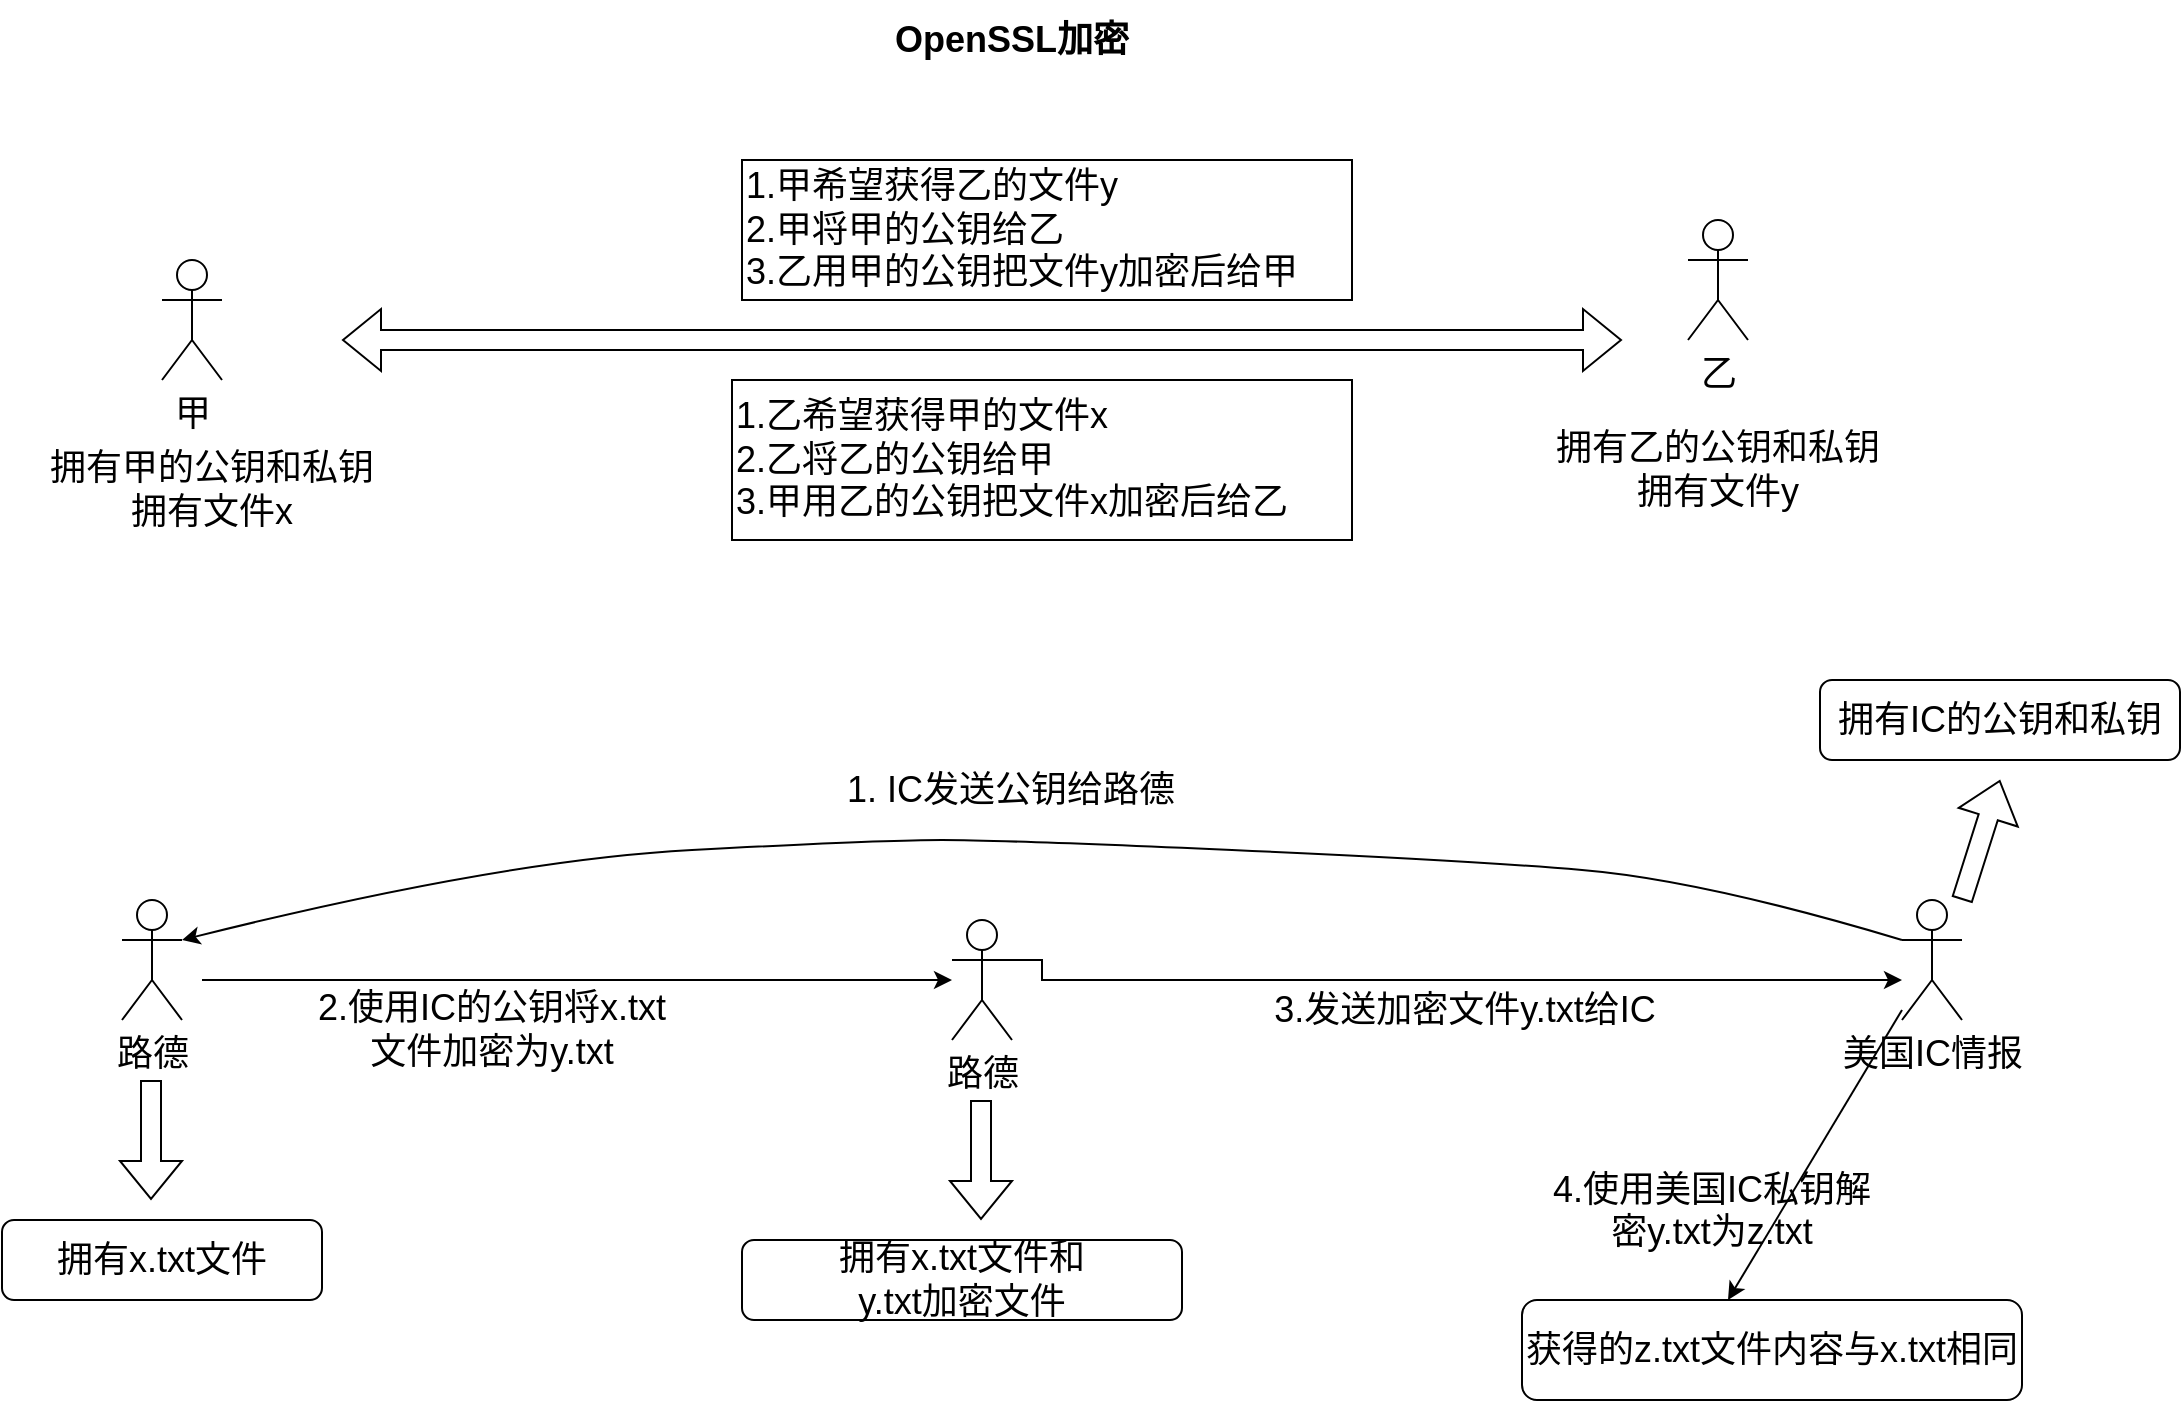 <mxfile version="18.2.0" type="github">
  <diagram id="6OKqu3US4WO4cyppKAq1" name="Page-1">
    <mxGraphModel dx="1422" dy="780" grid="1" gridSize="10" guides="1" tooltips="1" connect="1" arrows="1" fold="1" page="1" pageScale="1" pageWidth="1169" pageHeight="827" math="0" shadow="0">
      <root>
        <mxCell id="0" />
        <mxCell id="1" parent="0" />
        <mxCell id="4vdQmlZDYrNS1Ke6tXvE-1" value="&lt;font style=&quot;font-size: 18px;&quot;&gt;&lt;b&gt;OpenSSL加密&lt;/b&gt;&lt;/font&gt;" style="text;html=1;strokeColor=none;fillColor=none;align=center;verticalAlign=middle;whiteSpace=wrap;rounded=0;flipV=1;flipH=1;" vertex="1" parent="1">
          <mxGeometry x="506" y="110" width="158" height="40" as="geometry" />
        </mxCell>
        <mxCell id="4vdQmlZDYrNS1Ke6tXvE-2" value="路德" style="shape=umlActor;verticalLabelPosition=bottom;verticalAlign=top;html=1;outlineConnect=0;fontSize=18;" vertex="1" parent="1">
          <mxGeometry x="140" y="560" width="30" height="60" as="geometry" />
        </mxCell>
        <mxCell id="4vdQmlZDYrNS1Ke6tXvE-4" value="&lt;div&gt;美国IC情报&lt;/div&gt;" style="shape=umlActor;verticalLabelPosition=bottom;verticalAlign=top;html=1;outlineConnect=0;fontSize=18;" vertex="1" parent="1">
          <mxGeometry x="1030" y="560" width="30" height="60" as="geometry" />
        </mxCell>
        <mxCell id="4vdQmlZDYrNS1Ke6tXvE-6" value="1. IC发送公钥给路德" style="text;html=1;strokeColor=none;fillColor=none;align=center;verticalAlign=middle;whiteSpace=wrap;rounded=0;fontSize=18;" vertex="1" parent="1">
          <mxGeometry x="462" y="490" width="245" height="30" as="geometry" />
        </mxCell>
        <mxCell id="4vdQmlZDYrNS1Ke6tXvE-15" value="" style="curved=1;endArrow=classic;html=1;rounded=0;fontSize=18;exitX=0;exitY=0.333;exitDx=0;exitDy=0;exitPerimeter=0;entryX=1;entryY=0.333;entryDx=0;entryDy=0;entryPerimeter=0;" edge="1" parent="1" source="4vdQmlZDYrNS1Ke6tXvE-4" target="4vdQmlZDYrNS1Ke6tXvE-2">
          <mxGeometry width="50" height="50" relative="1" as="geometry">
            <mxPoint x="520" y="580" as="sourcePoint" />
            <mxPoint x="570" y="530" as="targetPoint" />
            <Array as="points">
              <mxPoint x="930" y="550" />
              <mxPoint x="810" y="540" />
              <mxPoint x="580" y="530" />
              <mxPoint x="520" y="530" />
              <mxPoint x="330" y="540" />
            </Array>
          </mxGeometry>
        </mxCell>
        <mxCell id="4vdQmlZDYrNS1Ke6tXvE-16" value="&lt;div&gt;2.使用IC的公钥将x.txt文件加密为y.txt&lt;/div&gt;" style="text;html=1;strokeColor=none;fillColor=none;align=center;verticalAlign=middle;whiteSpace=wrap;rounded=0;fontSize=18;" vertex="1" parent="1">
          <mxGeometry x="230" y="610" width="190" height="30" as="geometry" />
        </mxCell>
        <mxCell id="4vdQmlZDYrNS1Ke6tXvE-18" value="" style="shape=flexArrow;endArrow=classic;html=1;rounded=0;fontSize=18;" edge="1" parent="1">
          <mxGeometry width="50" height="50" relative="1" as="geometry">
            <mxPoint x="154.5" y="650" as="sourcePoint" />
            <mxPoint x="154.5" y="710" as="targetPoint" />
          </mxGeometry>
        </mxCell>
        <mxCell id="4vdQmlZDYrNS1Ke6tXvE-26" value="拥有x.txt文件" style="rounded=1;whiteSpace=wrap;html=1;fontSize=18;" vertex="1" parent="1">
          <mxGeometry x="80" y="720" width="160" height="40" as="geometry" />
        </mxCell>
        <mxCell id="4vdQmlZDYrNS1Ke6tXvE-27" value="" style="endArrow=classic;html=1;rounded=0;fontSize=18;" edge="1" parent="1" target="4vdQmlZDYrNS1Ke6tXvE-32">
          <mxGeometry width="50" height="50" relative="1" as="geometry">
            <mxPoint x="180" y="600" as="sourcePoint" />
            <mxPoint x="480" y="600" as="targetPoint" />
          </mxGeometry>
        </mxCell>
        <mxCell id="4vdQmlZDYrNS1Ke6tXvE-35" style="edgeStyle=elbowEdgeStyle;rounded=0;orthogonalLoop=1;jettySize=auto;html=1;exitX=1;exitY=0.333;exitDx=0;exitDy=0;exitPerimeter=0;fontSize=18;" edge="1" parent="1" source="4vdQmlZDYrNS1Ke6tXvE-32" target="4vdQmlZDYrNS1Ke6tXvE-4">
          <mxGeometry relative="1" as="geometry">
            <Array as="points">
              <mxPoint x="600" y="600" />
              <mxPoint x="640" y="600" />
            </Array>
          </mxGeometry>
        </mxCell>
        <mxCell id="4vdQmlZDYrNS1Ke6tXvE-32" value="路德" style="shape=umlActor;verticalLabelPosition=bottom;verticalAlign=top;html=1;outlineConnect=0;fontSize=18;" vertex="1" parent="1">
          <mxGeometry x="555" y="570" width="30" height="60" as="geometry" />
        </mxCell>
        <mxCell id="4vdQmlZDYrNS1Ke6tXvE-33" value="" style="shape=flexArrow;endArrow=classic;html=1;rounded=0;fontSize=18;" edge="1" parent="1">
          <mxGeometry width="50" height="50" relative="1" as="geometry">
            <mxPoint x="569.5" y="660" as="sourcePoint" />
            <mxPoint x="569.5" y="720" as="targetPoint" />
          </mxGeometry>
        </mxCell>
        <mxCell id="4vdQmlZDYrNS1Ke6tXvE-34" value="&lt;div&gt;拥有x.txt文件和&lt;/div&gt;&lt;div&gt;y.txt加密文件&lt;br&gt;&lt;/div&gt;" style="rounded=1;whiteSpace=wrap;html=1;fontSize=18;" vertex="1" parent="1">
          <mxGeometry x="450" y="730" width="220" height="40" as="geometry" />
        </mxCell>
        <mxCell id="4vdQmlZDYrNS1Ke6tXvE-36" value="3.发送加密文件y.txt给IC" style="text;html=1;strokeColor=none;fillColor=none;align=center;verticalAlign=middle;whiteSpace=wrap;rounded=0;fontSize=18;" vertex="1" parent="1">
          <mxGeometry x="700" y="600" width="223" height="30" as="geometry" />
        </mxCell>
        <mxCell id="4vdQmlZDYrNS1Ke6tXvE-37" value="拥有IC的公钥和私钥" style="rounded=1;whiteSpace=wrap;html=1;fontSize=18;" vertex="1" parent="1">
          <mxGeometry x="989" y="450" width="180" height="40" as="geometry" />
        </mxCell>
        <mxCell id="4vdQmlZDYrNS1Ke6tXvE-39" value="" style="shape=flexArrow;endArrow=classic;html=1;rounded=0;fontSize=18;" edge="1" parent="1">
          <mxGeometry width="50" height="50" relative="1" as="geometry">
            <mxPoint x="1060" y="560" as="sourcePoint" />
            <mxPoint x="1079" y="500" as="targetPoint" />
          </mxGeometry>
        </mxCell>
        <mxCell id="4vdQmlZDYrNS1Ke6tXvE-40" value="获得的z.txt文件内容与x.txt相同" style="rounded=1;whiteSpace=wrap;html=1;fontSize=18;" vertex="1" parent="1">
          <mxGeometry x="840" y="760" width="250" height="50" as="geometry" />
        </mxCell>
        <mxCell id="4vdQmlZDYrNS1Ke6tXvE-41" value="&lt;br&gt;4.使用美国IC私钥解密y.txt为z.txt&lt;br&gt;" style="text;html=1;strokeColor=none;fillColor=none;align=center;verticalAlign=middle;whiteSpace=wrap;rounded=0;fontSize=18;" vertex="1" parent="1">
          <mxGeometry x="850" y="690" width="170" height="30" as="geometry" />
        </mxCell>
        <mxCell id="4vdQmlZDYrNS1Ke6tXvE-43" value="" style="endArrow=classic;html=1;rounded=0;fontSize=18;entryX=0.412;entryY=0;entryDx=0;entryDy=0;entryPerimeter=0;" edge="1" parent="1" source="4vdQmlZDYrNS1Ke6tXvE-4" target="4vdQmlZDYrNS1Ke6tXvE-40">
          <mxGeometry width="50" height="50" relative="1" as="geometry">
            <mxPoint x="1050" y="710" as="sourcePoint" />
            <mxPoint x="1100" y="660" as="targetPoint" />
          </mxGeometry>
        </mxCell>
        <mxCell id="4vdQmlZDYrNS1Ke6tXvE-45" value="甲" style="shape=umlActor;verticalLabelPosition=bottom;verticalAlign=top;html=1;outlineConnect=0;fontSize=18;" vertex="1" parent="1">
          <mxGeometry x="160" y="240" width="30" height="60" as="geometry" />
        </mxCell>
        <mxCell id="4vdQmlZDYrNS1Ke6tXvE-46" value="乙" style="shape=umlActor;verticalLabelPosition=bottom;verticalAlign=top;html=1;outlineConnect=0;fontSize=18;" vertex="1" parent="1">
          <mxGeometry x="923" y="220" width="30" height="60" as="geometry" />
        </mxCell>
        <mxCell id="4vdQmlZDYrNS1Ke6tXvE-47" style="edgeStyle=elbowEdgeStyle;rounded=0;orthogonalLoop=1;jettySize=auto;html=1;exitX=0.5;exitY=0.5;exitDx=0;exitDy=0;exitPerimeter=0;fontSize=18;" edge="1" parent="1" source="4vdQmlZDYrNS1Ke6tXvE-46" target="4vdQmlZDYrNS1Ke6tXvE-46">
          <mxGeometry relative="1" as="geometry" />
        </mxCell>
        <mxCell id="4vdQmlZDYrNS1Ke6tXvE-48" value="&lt;div&gt;拥有甲的公钥和私钥&lt;/div&gt;&lt;div&gt;拥有文件x&lt;br&gt;&lt;/div&gt;" style="text;html=1;strokeColor=none;fillColor=none;align=center;verticalAlign=middle;whiteSpace=wrap;rounded=0;fontSize=18;" vertex="1" parent="1">
          <mxGeometry x="90" y="340" width="190" height="30" as="geometry" />
        </mxCell>
        <mxCell id="4vdQmlZDYrNS1Ke6tXvE-49" value="&lt;div&gt;拥有乙的公钥和私钥&lt;/div&gt;&lt;div&gt;拥有文件y&lt;/div&gt;" style="text;html=1;strokeColor=none;fillColor=none;align=center;verticalAlign=middle;whiteSpace=wrap;rounded=0;fontSize=18;" vertex="1" parent="1">
          <mxGeometry x="843" y="330" width="190" height="30" as="geometry" />
        </mxCell>
        <mxCell id="4vdQmlZDYrNS1Ke6tXvE-51" style="edgeStyle=elbowEdgeStyle;rounded=0;orthogonalLoop=1;jettySize=auto;html=1;exitX=0.5;exitY=0.5;exitDx=0;exitDy=0;exitPerimeter=0;fontSize=18;" edge="1" parent="1" source="4vdQmlZDYrNS1Ke6tXvE-46" target="4vdQmlZDYrNS1Ke6tXvE-46">
          <mxGeometry relative="1" as="geometry" />
        </mxCell>
        <mxCell id="4vdQmlZDYrNS1Ke6tXvE-52" style="edgeStyle=elbowEdgeStyle;rounded=0;orthogonalLoop=1;jettySize=auto;html=1;exitX=0.5;exitY=0.5;exitDx=0;exitDy=0;exitPerimeter=0;fontSize=18;" edge="1" parent="1" source="4vdQmlZDYrNS1Ke6tXvE-46" target="4vdQmlZDYrNS1Ke6tXvE-46">
          <mxGeometry relative="1" as="geometry" />
        </mxCell>
        <mxCell id="4vdQmlZDYrNS1Ke6tXvE-56" value="" style="shape=flexArrow;endArrow=classic;startArrow=classic;html=1;rounded=0;fontSize=18;" edge="1" parent="1">
          <mxGeometry width="100" height="100" relative="1" as="geometry">
            <mxPoint x="250" y="280" as="sourcePoint" />
            <mxPoint x="890" y="280" as="targetPoint" />
          </mxGeometry>
        </mxCell>
        <mxCell id="4vdQmlZDYrNS1Ke6tXvE-58" value="&lt;div align=&quot;left&quot;&gt;1.甲希望获得乙的文件y&lt;/div&gt;&lt;div align=&quot;left&quot;&gt;2.甲将甲的公钥给乙&lt;br&gt;&lt;/div&gt;&lt;div align=&quot;left&quot;&gt;3.乙用甲的公钥把文件y加密后给甲&lt;/div&gt;" style="rounded=0;whiteSpace=wrap;html=1;fontSize=18;align=left;" vertex="1" parent="1">
          <mxGeometry x="450" y="190" width="305" height="70" as="geometry" />
        </mxCell>
        <mxCell id="4vdQmlZDYrNS1Ke6tXvE-59" value="&lt;div align=&quot;left&quot;&gt;&lt;div&gt;&lt;div&gt;&lt;div&gt;1.乙希望获得甲的文件x&lt;/div&gt;&lt;div&gt;2.乙将乙的公钥给甲&lt;br&gt;&lt;/div&gt;&lt;/div&gt;&lt;/div&gt;&lt;/div&gt;&lt;div align=&quot;left&quot;&gt;3.甲用乙的公钥把文件x加密后给乙&lt;/div&gt;" style="rounded=0;whiteSpace=wrap;html=1;fontSize=18;align=left;" vertex="1" parent="1">
          <mxGeometry x="445" y="300" width="310" height="80" as="geometry" />
        </mxCell>
      </root>
    </mxGraphModel>
  </diagram>
</mxfile>
